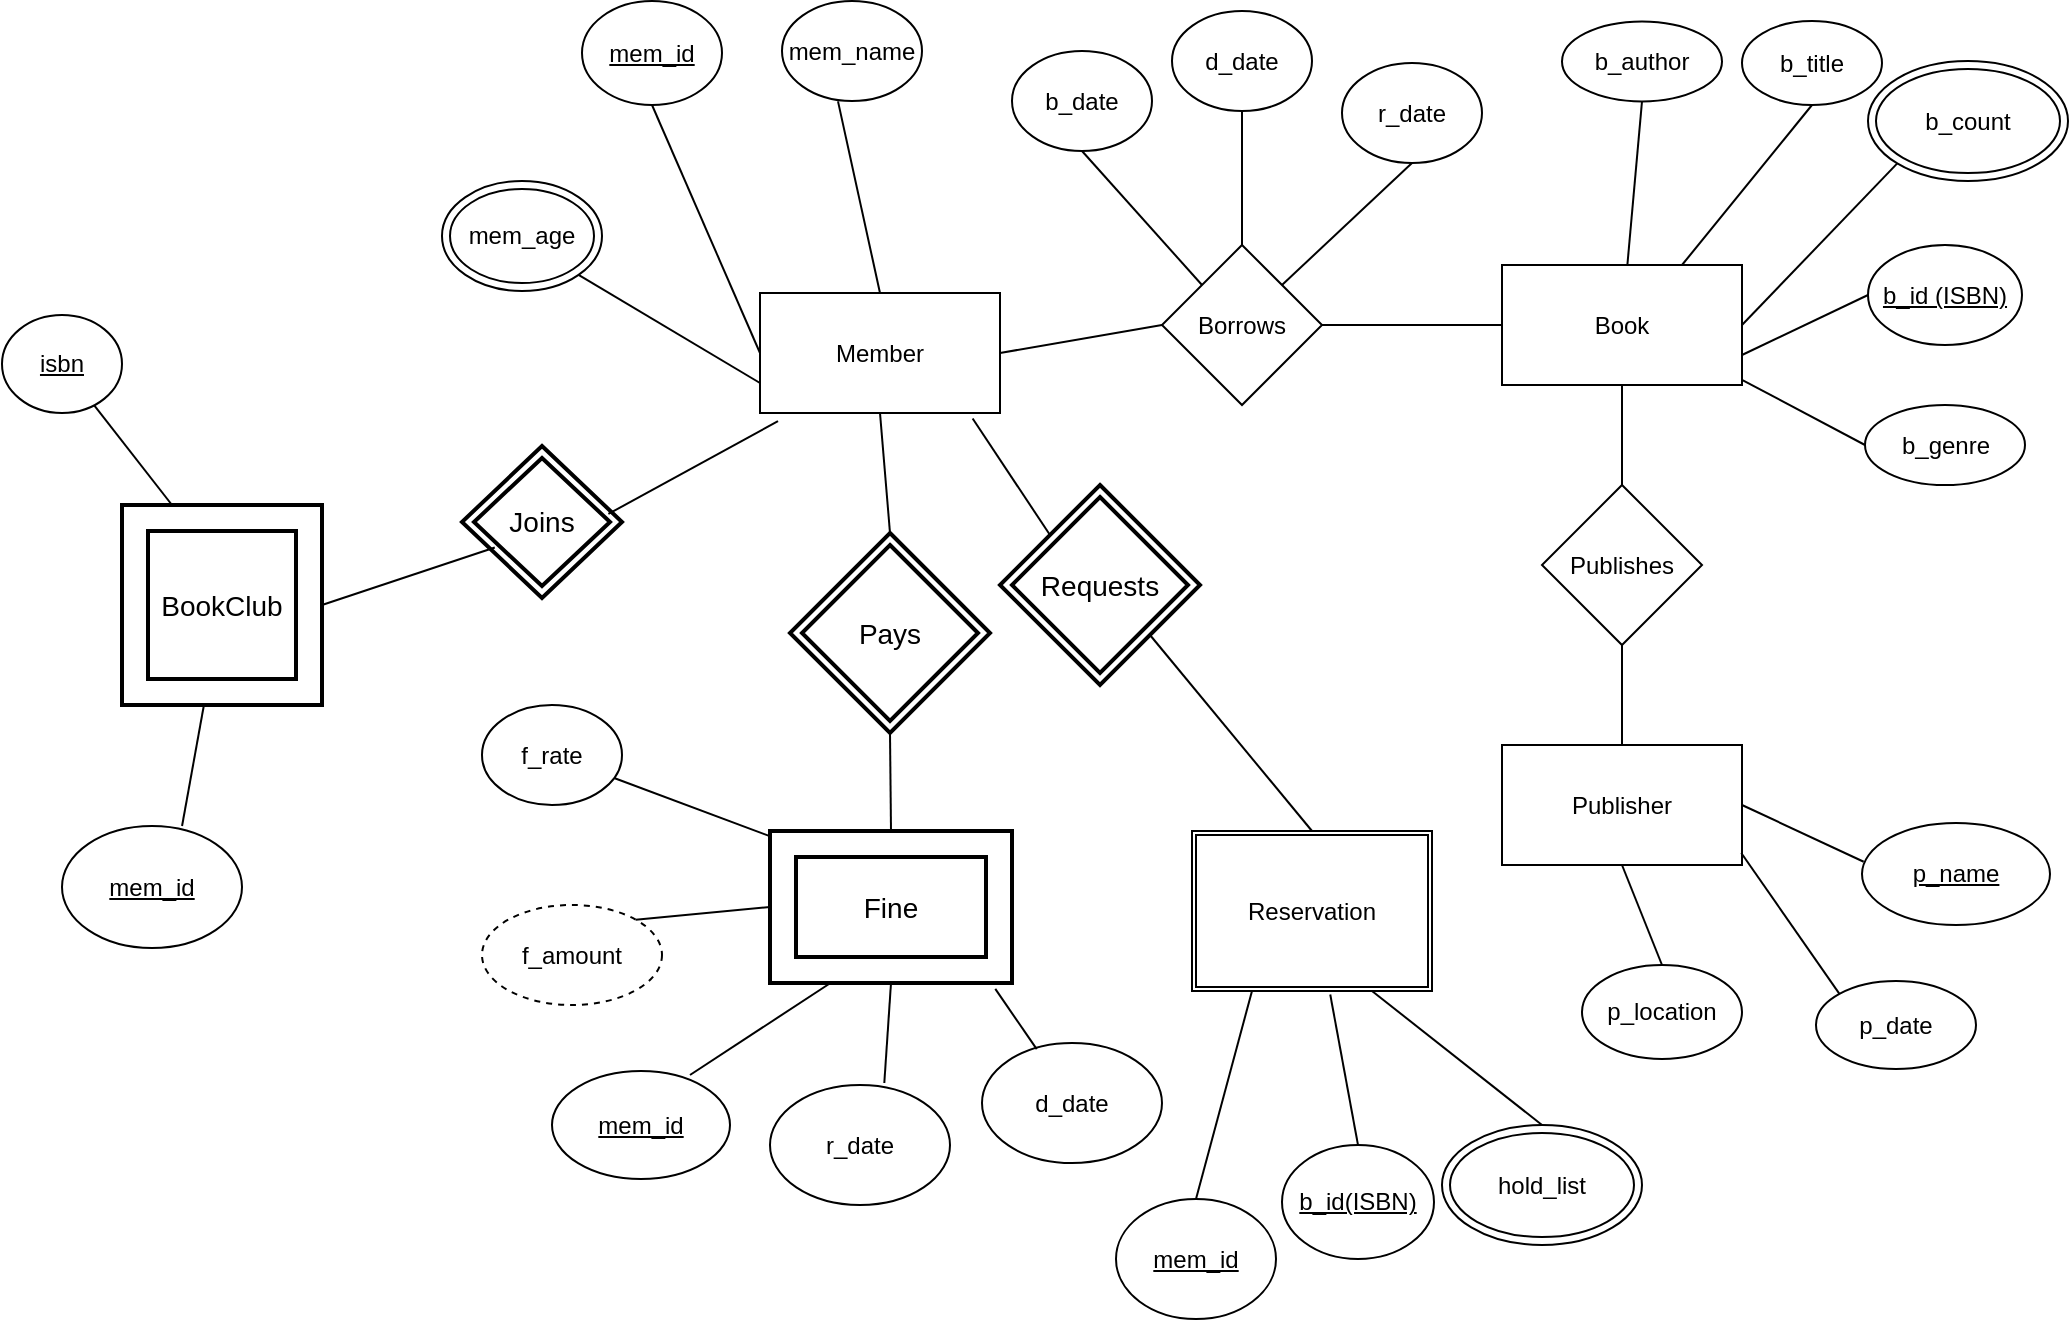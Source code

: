 <mxfile version="11.3.1" type="github" pages="1"><diagram id="vddt9etmXL1mwkm6KfAh" name="Page-1"><mxGraphModel dx="1024" dy="517" grid="1" gridSize="10" guides="1" tooltips="1" connect="1" arrows="1" fold="1" page="1" pageScale="1" pageWidth="1100" pageHeight="1700" math="0" shadow="0"><root><mxCell id="0"/><mxCell id="1" parent="0"/><mxCell id="bEdkJxtvm0n4S2jYu3kb-1" value="Member" style="rounded=0;whiteSpace=wrap;html=1;" parent="1" vertex="1"><mxGeometry x="449" y="533.5" width="120" height="60" as="geometry"/></mxCell><mxCell id="bEdkJxtvm0n4S2jYu3kb-2" value="Book" style="rounded=0;whiteSpace=wrap;html=1;" parent="1" vertex="1"><mxGeometry x="820" y="519.5" width="120" height="60" as="geometry"/></mxCell><mxCell id="bEdkJxtvm0n4S2jYu3kb-3" value="Publisher" style="rounded=0;whiteSpace=wrap;html=1;" parent="1" vertex="1"><mxGeometry x="820" y="759.5" width="120" height="60" as="geometry"/></mxCell><mxCell id="bEdkJxtvm0n4S2jYu3kb-5" value="Borrows" style="rhombus;whiteSpace=wrap;html=1;" parent="1" vertex="1"><mxGeometry x="650" y="509.5" width="80" height="80" as="geometry"/></mxCell><mxCell id="bEdkJxtvm0n4S2jYu3kb-7" value="Publishes" style="rhombus;whiteSpace=wrap;html=1;" parent="1" vertex="1"><mxGeometry x="840" y="629.5" width="80" height="80" as="geometry"/></mxCell><mxCell id="bEdkJxtvm0n4S2jYu3kb-10" value="" style="endArrow=none;html=1;entryX=0.5;entryY=1;entryDx=0;entryDy=0;exitX=0.5;exitY=0;exitDx=0;exitDy=0;" parent="1" source="bEdkJxtvm0n4S2jYu3kb-55" target="bEdkJxtvm0n4S2jYu3kb-1" edge="1"><mxGeometry width="50" height="50" relative="1" as="geometry"><mxPoint x="514" y="643.5" as="sourcePoint"/><mxPoint x="490" y="839.5" as="targetPoint"/></mxGeometry></mxCell><mxCell id="bEdkJxtvm0n4S2jYu3kb-11" value="" style="endArrow=none;html=1;entryX=0.5;entryY=1;entryDx=0;entryDy=0;exitX=0.5;exitY=0;exitDx=0;exitDy=0;" parent="1" source="bEdkJxtvm0n4S2jYu3kb-57" target="bEdkJxtvm0n4S2jYu3kb-55" edge="1"><mxGeometry width="50" height="50" relative="1" as="geometry"><mxPoint x="508" y="777.5" as="sourcePoint"/><mxPoint x="514" y="723.5" as="targetPoint"/></mxGeometry></mxCell><mxCell id="bEdkJxtvm0n4S2jYu3kb-12" value="" style="endArrow=none;html=1;entryX=0.5;entryY=1;entryDx=0;entryDy=0;exitX=0.5;exitY=0;exitDx=0;exitDy=0;" parent="1" source="bEdkJxtvm0n4S2jYu3kb-7" target="bEdkJxtvm0n4S2jYu3kb-2" edge="1"><mxGeometry width="50" height="50" relative="1" as="geometry"><mxPoint x="440" y="889.5" as="sourcePoint"/><mxPoint x="490" y="839.5" as="targetPoint"/></mxGeometry></mxCell><mxCell id="bEdkJxtvm0n4S2jYu3kb-13" value="" style="endArrow=none;html=1;entryX=0.5;entryY=1;entryDx=0;entryDy=0;exitX=0.5;exitY=0;exitDx=0;exitDy=0;" parent="1" source="bEdkJxtvm0n4S2jYu3kb-3" target="bEdkJxtvm0n4S2jYu3kb-7" edge="1"><mxGeometry width="50" height="50" relative="1" as="geometry"><mxPoint x="440" y="889.5" as="sourcePoint"/><mxPoint x="490" y="839.5" as="targetPoint"/></mxGeometry></mxCell><mxCell id="bEdkJxtvm0n4S2jYu3kb-14" value="&lt;u&gt;mem_id&lt;/u&gt;" style="ellipse;whiteSpace=wrap;html=1;" parent="1" vertex="1"><mxGeometry x="360" y="387.5" width="70" height="52" as="geometry"/></mxCell><mxCell id="bEdkJxtvm0n4S2jYu3kb-15" value="mem_name" style="ellipse;whiteSpace=wrap;html=1;" parent="1" vertex="1"><mxGeometry x="460" y="387.5" width="70" height="50" as="geometry"/></mxCell><mxCell id="bEdkJxtvm0n4S2jYu3kb-16" value="b_date" style="ellipse;whiteSpace=wrap;html=1;" parent="1" vertex="1"><mxGeometry x="575" y="412.5" width="70" height="50" as="geometry"/></mxCell><mxCell id="bEdkJxtvm0n4S2jYu3kb-17" value="r_date" style="ellipse;whiteSpace=wrap;html=1;" parent="1" vertex="1"><mxGeometry x="740" y="418.5" width="70" height="50" as="geometry"/></mxCell><mxCell id="bEdkJxtvm0n4S2jYu3kb-18" value="d_date" style="ellipse;whiteSpace=wrap;html=1;" parent="1" vertex="1"><mxGeometry x="655" y="392.5" width="70" height="50" as="geometry"/></mxCell><mxCell id="bEdkJxtvm0n4S2jYu3kb-19" value="" style="endArrow=none;html=1;entryX=0.5;entryY=1;entryDx=0;entryDy=0;exitX=0;exitY=0.5;exitDx=0;exitDy=0;" parent="1" source="bEdkJxtvm0n4S2jYu3kb-1" target="bEdkJxtvm0n4S2jYu3kb-14" edge="1"><mxGeometry width="50" height="50" relative="1" as="geometry"><mxPoint x="360" y="889.5" as="sourcePoint"/><mxPoint x="410" y="839.5" as="targetPoint"/></mxGeometry></mxCell><mxCell id="bEdkJxtvm0n4S2jYu3kb-20" value="" style="endArrow=none;html=1;entryX=0.4;entryY=1.004;entryDx=0;entryDy=0;entryPerimeter=0;exitX=0.5;exitY=0;exitDx=0;exitDy=0;" parent="1" source="bEdkJxtvm0n4S2jYu3kb-1" target="bEdkJxtvm0n4S2jYu3kb-15" edge="1"><mxGeometry width="50" height="50" relative="1" as="geometry"><mxPoint x="360" y="889.5" as="sourcePoint"/><mxPoint x="410" y="839.5" as="targetPoint"/></mxGeometry></mxCell><mxCell id="bEdkJxtvm0n4S2jYu3kb-21" value="" style="endArrow=none;html=1;entryX=0.5;entryY=1;entryDx=0;entryDy=0;exitX=0;exitY=0;exitDx=0;exitDy=0;" parent="1" source="bEdkJxtvm0n4S2jYu3kb-5" target="bEdkJxtvm0n4S2jYu3kb-16" edge="1"><mxGeometry width="50" height="50" relative="1" as="geometry"><mxPoint x="670" y="519.5" as="sourcePoint"/><mxPoint x="410" y="839.5" as="targetPoint"/></mxGeometry></mxCell><mxCell id="bEdkJxtvm0n4S2jYu3kb-23" value="" style="endArrow=none;html=1;entryX=0.5;entryY=1;entryDx=0;entryDy=0;exitX=1;exitY=0;exitDx=0;exitDy=0;" parent="1" source="bEdkJxtvm0n4S2jYu3kb-5" target="bEdkJxtvm0n4S2jYu3kb-17" edge="1"><mxGeometry width="50" height="50" relative="1" as="geometry"><mxPoint x="620" y="579.5" as="sourcePoint"/><mxPoint x="410" y="839.5" as="targetPoint"/></mxGeometry></mxCell><mxCell id="bEdkJxtvm0n4S2jYu3kb-24" value="" style="endArrow=none;html=1;entryX=0.5;entryY=0;entryDx=0;entryDy=0;exitX=0.5;exitY=1;exitDx=0;exitDy=0;" parent="1" source="bEdkJxtvm0n4S2jYu3kb-18" target="bEdkJxtvm0n4S2jYu3kb-5" edge="1"><mxGeometry width="50" height="50" relative="1" as="geometry"><mxPoint x="690" y="439.5" as="sourcePoint"/><mxPoint x="410" y="839.5" as="targetPoint"/></mxGeometry></mxCell><mxCell id="bEdkJxtvm0n4S2jYu3kb-25" value="" style="endArrow=none;html=1;exitX=0.013;exitY=0.042;exitDx=0;exitDy=0;exitPerimeter=0;" parent="1" source="bEdkJxtvm0n4S2jYu3kb-57" target="bEdkJxtvm0n4S2jYu3kb-26" edge="1"><mxGeometry width="50" height="50" relative="1" as="geometry"><mxPoint x="440" y="789.5" as="sourcePoint"/><mxPoint x="410" y="839.5" as="targetPoint"/></mxGeometry></mxCell><mxCell id="bEdkJxtvm0n4S2jYu3kb-26" value="f_rate" style="ellipse;whiteSpace=wrap;html=1;" parent="1" vertex="1"><mxGeometry x="310" y="739.5" width="70" height="50" as="geometry"/></mxCell><mxCell id="bEdkJxtvm0n4S2jYu3kb-27" value="f_amount" style="ellipse;whiteSpace=wrap;html=1;dashed=1;" parent="1" vertex="1"><mxGeometry x="310" y="839.5" width="90" height="50" as="geometry"/></mxCell><mxCell id="bEdkJxtvm0n4S2jYu3kb-29" value="" style="endArrow=none;html=1;entryX=0;entryY=0.5;entryDx=0;entryDy=0;exitX=1;exitY=0;exitDx=0;exitDy=0;" parent="1" source="bEdkJxtvm0n4S2jYu3kb-27" target="bEdkJxtvm0n4S2jYu3kb-57" edge="1"><mxGeometry width="50" height="50" relative="1" as="geometry"><mxPoint x="310" y="959.5" as="sourcePoint"/><mxPoint x="470" y="819.5" as="targetPoint"/></mxGeometry></mxCell><mxCell id="bEdkJxtvm0n4S2jYu3kb-31" value="b_author" style="ellipse;whiteSpace=wrap;html=1;" parent="1" vertex="1"><mxGeometry x="850" y="397.7" width="80" height="40" as="geometry"/></mxCell><mxCell id="bEdkJxtvm0n4S2jYu3kb-32" value="b_title" style="ellipse;whiteSpace=wrap;html=1;" parent="1" vertex="1"><mxGeometry x="940" y="397.5" width="70" height="42" as="geometry"/></mxCell><mxCell id="bEdkJxtvm0n4S2jYu3kb-34" value="&lt;u&gt;b_id (ISBN)&lt;br&gt;&lt;/u&gt;" style="ellipse;whiteSpace=wrap;html=1;" parent="1" vertex="1"><mxGeometry x="1003" y="509.5" width="77" height="50" as="geometry"/></mxCell><mxCell id="bEdkJxtvm0n4S2jYu3kb-35" value="b_genre" style="ellipse;whiteSpace=wrap;html=1;" parent="1" vertex="1"><mxGeometry x="1001.5" y="589.5" width="80" height="40" as="geometry"/></mxCell><mxCell id="bEdkJxtvm0n4S2jYu3kb-36" value="" style="endArrow=none;html=1;entryX=0.5;entryY=1;entryDx=0;entryDy=0;" parent="1" source="bEdkJxtvm0n4S2jYu3kb-2" target="bEdkJxtvm0n4S2jYu3kb-31" edge="1"><mxGeometry width="50" height="50" relative="1" as="geometry"><mxPoint x="850" y="499.5" as="sourcePoint"/><mxPoint x="900" y="449.5" as="targetPoint"/></mxGeometry></mxCell><mxCell id="bEdkJxtvm0n4S2jYu3kb-37" value="" style="endArrow=none;html=1;entryX=0.5;entryY=1;entryDx=0;entryDy=0;exitX=0.75;exitY=0;exitDx=0;exitDy=0;" parent="1" source="bEdkJxtvm0n4S2jYu3kb-2" target="bEdkJxtvm0n4S2jYu3kb-32" edge="1"><mxGeometry width="50" height="50" relative="1" as="geometry"><mxPoint x="880" y="529.5" as="sourcePoint"/><mxPoint x="930" y="479.5" as="targetPoint"/></mxGeometry></mxCell><mxCell id="bEdkJxtvm0n4S2jYu3kb-38" value="" style="endArrow=none;html=1;entryX=1;entryY=0.5;entryDx=0;entryDy=0;exitX=0;exitY=1;exitDx=0;exitDy=0;" parent="1" source="bEdkJxtvm0n4S2jYu3kb-72" target="bEdkJxtvm0n4S2jYu3kb-2" edge="1"><mxGeometry width="50" height="50" relative="1" as="geometry"><mxPoint x="1010" y="462.5" as="sourcePoint"/><mxPoint x="970" y="594.5" as="targetPoint"/></mxGeometry></mxCell><mxCell id="bEdkJxtvm0n4S2jYu3kb-39" value="" style="endArrow=none;html=1;entryX=0;entryY=0.5;entryDx=0;entryDy=0;exitX=1;exitY=0.75;exitDx=0;exitDy=0;" parent="1" source="bEdkJxtvm0n4S2jYu3kb-2" target="bEdkJxtvm0n4S2jYu3kb-34" edge="1"><mxGeometry width="50" height="50" relative="1" as="geometry"><mxPoint x="915" y="694.5" as="sourcePoint"/><mxPoint x="965" y="644.5" as="targetPoint"/></mxGeometry></mxCell><mxCell id="bEdkJxtvm0n4S2jYu3kb-40" value="" style="endArrow=none;html=1;entryX=0;entryY=0.5;entryDx=0;entryDy=0;exitX=1;exitY=0.957;exitDx=0;exitDy=0;exitPerimeter=0;" parent="1" source="bEdkJxtvm0n4S2jYu3kb-2" target="bEdkJxtvm0n4S2jYu3kb-35" edge="1"><mxGeometry width="50" height="50" relative="1" as="geometry"><mxPoint x="936" y="644.5" as="sourcePoint"/><mxPoint x="986" y="594.5" as="targetPoint"/></mxGeometry></mxCell><mxCell id="bEdkJxtvm0n4S2jYu3kb-41" value="&lt;u&gt;p_name&lt;/u&gt;" style="ellipse;whiteSpace=wrap;html=1;" parent="1" vertex="1"><mxGeometry x="1000" y="798.5" width="94" height="51" as="geometry"/></mxCell><mxCell id="bEdkJxtvm0n4S2jYu3kb-42" value="p_date" style="ellipse;whiteSpace=wrap;html=1;" parent="1" vertex="1"><mxGeometry x="977" y="877.5" width="80" height="44" as="geometry"/></mxCell><mxCell id="bEdkJxtvm0n4S2jYu3kb-43" value="p_location" style="ellipse;whiteSpace=wrap;html=1;" parent="1" vertex="1"><mxGeometry x="860" y="869.5" width="80" height="47" as="geometry"/></mxCell><mxCell id="bEdkJxtvm0n4S2jYu3kb-44" value="" style="endArrow=none;html=1;entryX=0.009;entryY=0.38;entryDx=0;entryDy=0;entryPerimeter=0;exitX=1;exitY=0.5;exitDx=0;exitDy=0;" parent="1" source="bEdkJxtvm0n4S2jYu3kb-3" target="bEdkJxtvm0n4S2jYu3kb-41" edge="1"><mxGeometry width="50" height="50" relative="1" as="geometry"><mxPoint x="952" y="839.5" as="sourcePoint"/><mxPoint x="1002" y="789.5" as="targetPoint"/></mxGeometry></mxCell><mxCell id="bEdkJxtvm0n4S2jYu3kb-45" value="" style="endArrow=none;html=1;entryX=0.5;entryY=1;entryDx=0;entryDy=0;exitX=0.5;exitY=0;exitDx=0;exitDy=0;" parent="1" source="bEdkJxtvm0n4S2jYu3kb-43" target="bEdkJxtvm0n4S2jYu3kb-3" edge="1"><mxGeometry width="50" height="50" relative="1" as="geometry"><mxPoint x="940" y="893" as="sourcePoint"/><mxPoint x="990" y="843" as="targetPoint"/></mxGeometry></mxCell><mxCell id="bEdkJxtvm0n4S2jYu3kb-46" value="" style="endArrow=none;html=1;entryX=0.997;entryY=0.9;entryDx=0;entryDy=0;entryPerimeter=0;exitX=0;exitY=0;exitDx=0;exitDy=0;" parent="1" source="bEdkJxtvm0n4S2jYu3kb-42" target="bEdkJxtvm0n4S2jYu3kb-3" edge="1"><mxGeometry width="50" height="50" relative="1" as="geometry"><mxPoint x="954" y="878.5" as="sourcePoint"/><mxPoint x="1004" y="828.5" as="targetPoint"/></mxGeometry></mxCell><mxCell id="bEdkJxtvm0n4S2jYu3kb-55" value="Pays" style="shape=rhombus;double=1;strokeWidth=2;fontSize=17;perimeter=rhombusPerimeter;whiteSpace=wrap;html=1;align=center;fontSize=14;gradientColor=none;" parent="1" vertex="1"><mxGeometry x="464" y="653.5" width="100" height="100" as="geometry"/></mxCell><mxCell id="bEdkJxtvm0n4S2jYu3kb-57" value="Fine" style="shape=ext;strokeWidth=2;margin=10;double=1;whiteSpace=wrap;html=1;align=center;fontSize=14;gradientColor=none;" parent="1" vertex="1"><mxGeometry x="454" y="802.5" width="121" height="76" as="geometry"/></mxCell><mxCell id="bEdkJxtvm0n4S2jYu3kb-62" value="" style="endArrow=none;html=1;entryX=0;entryY=0.5;entryDx=0;entryDy=0;exitX=1;exitY=0.5;exitDx=0;exitDy=0;" parent="1" source="bEdkJxtvm0n4S2jYu3kb-1" target="bEdkJxtvm0n4S2jYu3kb-5" edge="1"><mxGeometry width="50" height="50" relative="1" as="geometry"><mxPoint x="584.5" y="609.5" as="sourcePoint"/><mxPoint x="634.5" y="559.5" as="targetPoint"/></mxGeometry></mxCell><mxCell id="bEdkJxtvm0n4S2jYu3kb-64" value="" style="endArrow=none;html=1;entryX=0;entryY=0.5;entryDx=0;entryDy=0;exitX=1;exitY=0.5;exitDx=0;exitDy=0;" parent="1" source="bEdkJxtvm0n4S2jYu3kb-5" target="bEdkJxtvm0n4S2jYu3kb-2" edge="1"><mxGeometry width="50" height="50" relative="1" as="geometry"><mxPoint x="730" y="593.5" as="sourcePoint"/><mxPoint x="780" y="543.5" as="targetPoint"/></mxGeometry></mxCell><mxCell id="bEdkJxtvm0n4S2jYu3kb-65" value="&lt;u&gt;mem_id&lt;/u&gt;" style="ellipse;whiteSpace=wrap;html=1;gradientColor=none;" parent="1" vertex="1"><mxGeometry x="345" y="922.5" width="89" height="54" as="geometry"/></mxCell><mxCell id="bEdkJxtvm0n4S2jYu3kb-66" value="d_date" style="ellipse;whiteSpace=wrap;html=1;gradientColor=none;" parent="1" vertex="1"><mxGeometry x="560" y="908.5" width="90" height="60" as="geometry"/></mxCell><mxCell id="bEdkJxtvm0n4S2jYu3kb-67" value="r_date" style="ellipse;whiteSpace=wrap;html=1;gradientColor=none;" parent="1" vertex="1"><mxGeometry x="454" y="929.5" width="90" height="60" as="geometry"/></mxCell><mxCell id="bEdkJxtvm0n4S2jYu3kb-68" value="" style="endArrow=none;html=1;entryX=0.25;entryY=1;entryDx=0;entryDy=0;" parent="1" target="bEdkJxtvm0n4S2jYu3kb-57" edge="1"><mxGeometry width="50" height="50" relative="1" as="geometry"><mxPoint x="414" y="924.5" as="sourcePoint"/><mxPoint x="464" y="874.5" as="targetPoint"/></mxGeometry></mxCell><mxCell id="bEdkJxtvm0n4S2jYu3kb-69" value="" style="endArrow=none;html=1;entryX=0.5;entryY=1;entryDx=0;entryDy=0;exitX=0.635;exitY=-0.017;exitDx=0;exitDy=0;exitPerimeter=0;" parent="1" source="bEdkJxtvm0n4S2jYu3kb-67" target="bEdkJxtvm0n4S2jYu3kb-57" edge="1"><mxGeometry width="50" height="50" relative="1" as="geometry"><mxPoint x="500" y="929.5" as="sourcePoint"/><mxPoint x="545" y="896.5" as="targetPoint"/></mxGeometry></mxCell><mxCell id="bEdkJxtvm0n4S2jYu3kb-70" value="" style="endArrow=none;html=1;exitX=0.304;exitY=0.051;exitDx=0;exitDy=0;exitPerimeter=0;entryX=0.931;entryY=1.039;entryDx=0;entryDy=0;entryPerimeter=0;" parent="1" source="bEdkJxtvm0n4S2jYu3kb-66" target="bEdkJxtvm0n4S2jYu3kb-57" edge="1"><mxGeometry width="50" height="50" relative="1" as="geometry"><mxPoint x="610" y="874" as="sourcePoint"/><mxPoint x="660" y="824" as="targetPoint"/></mxGeometry></mxCell><mxCell id="bEdkJxtvm0n4S2jYu3kb-72" value="b_count" style="ellipse;shape=doubleEllipse;whiteSpace=wrap;html=1;gradientColor=none;" parent="1" vertex="1"><mxGeometry x="1003" y="417.5" width="100" height="60" as="geometry"/></mxCell><mxCell id="bEdkJxtvm0n4S2jYu3kb-73" value="mem_age" style="ellipse;shape=doubleEllipse;whiteSpace=wrap;html=1;gradientColor=none;" parent="1" vertex="1"><mxGeometry x="290" y="477.5" width="80" height="55" as="geometry"/></mxCell><mxCell id="bEdkJxtvm0n4S2jYu3kb-74" value="" style="endArrow=none;html=1;entryX=0;entryY=0.75;entryDx=0;entryDy=0;exitX=1;exitY=1;exitDx=0;exitDy=0;" parent="1" source="bEdkJxtvm0n4S2jYu3kb-73" target="bEdkJxtvm0n4S2jYu3kb-1" edge="1"><mxGeometry width="50" height="50" relative="1" as="geometry"><mxPoint x="355" y="593.5" as="sourcePoint"/><mxPoint x="405" y="543.5" as="targetPoint"/></mxGeometry></mxCell><mxCell id="bEdkJxtvm0n4S2jYu3kb-75" value="Reservation" style="shape=ext;double=1;rounded=0;whiteSpace=wrap;html=1;gradientColor=none;" parent="1" vertex="1"><mxGeometry x="665" y="802.5" width="120" height="80" as="geometry"/></mxCell><mxCell id="bEdkJxtvm0n4S2jYu3kb-77" value="Requests" style="shape=rhombus;double=1;strokeWidth=2;fontSize=17;perimeter=rhombusPerimeter;whiteSpace=wrap;html=1;align=center;fontSize=14;gradientColor=none;" parent="1" vertex="1"><mxGeometry x="569" y="629.5" width="100" height="100" as="geometry"/></mxCell><mxCell id="bEdkJxtvm0n4S2jYu3kb-78" value="" style="endArrow=none;html=1;entryX=0.886;entryY=1.046;entryDx=0;entryDy=0;entryPerimeter=0;exitX=0;exitY=0;exitDx=0;exitDy=0;" parent="1" source="bEdkJxtvm0n4S2jYu3kb-77" target="bEdkJxtvm0n4S2jYu3kb-1" edge="1"><mxGeometry width="50" height="50" relative="1" as="geometry"><mxPoint x="560" y="669.5" as="sourcePoint"/><mxPoint x="610" y="619.5" as="targetPoint"/></mxGeometry></mxCell><mxCell id="bEdkJxtvm0n4S2jYu3kb-79" value="" style="endArrow=none;html=1;entryX=1;entryY=1;entryDx=0;entryDy=0;exitX=0.5;exitY=0;exitDx=0;exitDy=0;" parent="1" source="bEdkJxtvm0n4S2jYu3kb-75" target="bEdkJxtvm0n4S2jYu3kb-77" edge="1"><mxGeometry width="50" height="50" relative="1" as="geometry"><mxPoint x="290" y="1059.5" as="sourcePoint"/><mxPoint x="340" y="1009.5" as="targetPoint"/></mxGeometry></mxCell><mxCell id="bEdkJxtvm0n4S2jYu3kb-80" value="&lt;u&gt;b_id(ISBN)&lt;/u&gt;" style="ellipse;whiteSpace=wrap;html=1;gradientColor=none;" parent="1" vertex="1"><mxGeometry x="710" y="959.5" width="76" height="57" as="geometry"/></mxCell><mxCell id="bEdkJxtvm0n4S2jYu3kb-81" value="" style="endArrow=none;html=1;entryX=0.576;entryY=1.022;entryDx=0;entryDy=0;entryPerimeter=0;exitX=0.5;exitY=0;exitDx=0;exitDy=0;" parent="1" source="bEdkJxtvm0n4S2jYu3kb-80" target="bEdkJxtvm0n4S2jYu3kb-75" edge="1"><mxGeometry width="50" height="50" relative="1" as="geometry"><mxPoint x="290" y="1089.5" as="sourcePoint"/><mxPoint x="340" y="1039.5" as="targetPoint"/></mxGeometry></mxCell><mxCell id="bEdkJxtvm0n4S2jYu3kb-83" value="" style="endArrow=none;html=1;entryX=0.75;entryY=1;entryDx=0;entryDy=0;exitX=0.5;exitY=0;exitDx=0;exitDy=0;" parent="1" source="bEdkJxtvm0n4S2jYu3kb-84" target="bEdkJxtvm0n4S2jYu3kb-75" edge="1"><mxGeometry width="50" height="50" relative="1" as="geometry"><mxPoint x="838.64" y="952.02" as="sourcePoint"/><mxPoint x="340" y="1039.5" as="targetPoint"/></mxGeometry></mxCell><mxCell id="bEdkJxtvm0n4S2jYu3kb-84" value="hold_list" style="ellipse;shape=doubleEllipse;whiteSpace=wrap;html=1;gradientColor=none;" parent="1" vertex="1"><mxGeometry x="790" y="949.5" width="100" height="60" as="geometry"/></mxCell><mxCell id="bEdkJxtvm0n4S2jYu3kb-85" value="&lt;u&gt;mem_id&lt;/u&gt;" style="ellipse;whiteSpace=wrap;html=1;gradientColor=none;" parent="1" vertex="1"><mxGeometry x="627" y="986.5" width="80" height="60" as="geometry"/></mxCell><mxCell id="bEdkJxtvm0n4S2jYu3kb-86" value="" style="endArrow=none;html=1;entryX=0.25;entryY=1;entryDx=0;entryDy=0;exitX=0.5;exitY=0;exitDx=0;exitDy=0;" parent="1" source="bEdkJxtvm0n4S2jYu3kb-85" target="bEdkJxtvm0n4S2jYu3kb-75" edge="1"><mxGeometry width="50" height="50" relative="1" as="geometry"><mxPoint x="665" y="963.5" as="sourcePoint"/><mxPoint x="715" y="913.5" as="targetPoint"/></mxGeometry></mxCell><mxCell id="SAOc1oPUoynEWHuInP1Q-1" value="BookClub" style="shape=ext;strokeWidth=2;margin=10;double=1;whiteSpace=wrap;html=1;align=center;fontSize=14;" vertex="1" parent="1"><mxGeometry x="130" y="639.5" width="100" height="100" as="geometry"/></mxCell><mxCell id="SAOc1oPUoynEWHuInP1Q-2" value="Joins" style="shape=rhombus;double=1;strokeWidth=2;fontSize=17;perimeter=rhombusPerimeter;whiteSpace=wrap;html=1;align=center;fontSize=14;" vertex="1" parent="1"><mxGeometry x="300" y="610" width="80" height="76" as="geometry"/></mxCell><mxCell id="SAOc1oPUoynEWHuInP1Q-3" value="" style="endArrow=none;html=1;entryX=0.205;entryY=0.668;entryDx=0;entryDy=0;entryPerimeter=0;exitX=1;exitY=0.5;exitDx=0;exitDy=0;" edge="1" parent="1" source="SAOc1oPUoynEWHuInP1Q-1" target="SAOc1oPUoynEWHuInP1Q-2"><mxGeometry width="50" height="50" relative="1" as="geometry"><mxPoint x="260" y="734.5" as="sourcePoint"/><mxPoint x="310" y="684.5" as="targetPoint"/></mxGeometry></mxCell><mxCell id="SAOc1oPUoynEWHuInP1Q-4" value="" style="endArrow=none;html=1;entryX=0.075;entryY=1.068;entryDx=0;entryDy=0;entryPerimeter=0;exitX=0.915;exitY=0.447;exitDx=0;exitDy=0;exitPerimeter=0;" edge="1" parent="1" source="SAOc1oPUoynEWHuInP1Q-2" target="bEdkJxtvm0n4S2jYu3kb-1"><mxGeometry width="50" height="50" relative="1" as="geometry"><mxPoint x="375" y="669.5" as="sourcePoint"/><mxPoint x="425" y="619.5" as="targetPoint"/></mxGeometry></mxCell><mxCell id="SAOc1oPUoynEWHuInP1Q-5" value="&lt;u&gt;mem_id&lt;/u&gt;" style="ellipse;whiteSpace=wrap;html=1;" vertex="1" parent="1"><mxGeometry x="100" y="800" width="90" height="61" as="geometry"/></mxCell><mxCell id="SAOc1oPUoynEWHuInP1Q-6" value="" style="endArrow=none;html=1;exitX=0.667;exitY=0;exitDx=0;exitDy=0;exitPerimeter=0;" edge="1" parent="1" source="SAOc1oPUoynEWHuInP1Q-5" target="SAOc1oPUoynEWHuInP1Q-1"><mxGeometry width="50" height="50" relative="1" as="geometry"><mxPoint x="100" y="1120" as="sourcePoint"/><mxPoint x="150" y="1070" as="targetPoint"/></mxGeometry></mxCell><mxCell id="SAOc1oPUoynEWHuInP1Q-7" value="" style="endArrow=none;html=1;exitX=0.25;exitY=0;exitDx=0;exitDy=0;" edge="1" parent="1" source="SAOc1oPUoynEWHuInP1Q-1" target="SAOc1oPUoynEWHuInP1Q-8"><mxGeometry width="50" height="50" relative="1" as="geometry"><mxPoint x="120" y="599.3" as="sourcePoint"/><mxPoint x="170" y="549.3" as="targetPoint"/></mxGeometry></mxCell><mxCell id="SAOc1oPUoynEWHuInP1Q-8" value="&lt;u&gt;isbn&lt;/u&gt;" style="ellipse;whiteSpace=wrap;html=1;" vertex="1" parent="1"><mxGeometry x="70" y="544.5" width="60" height="49" as="geometry"/></mxCell></root></mxGraphModel></diagram></mxfile>